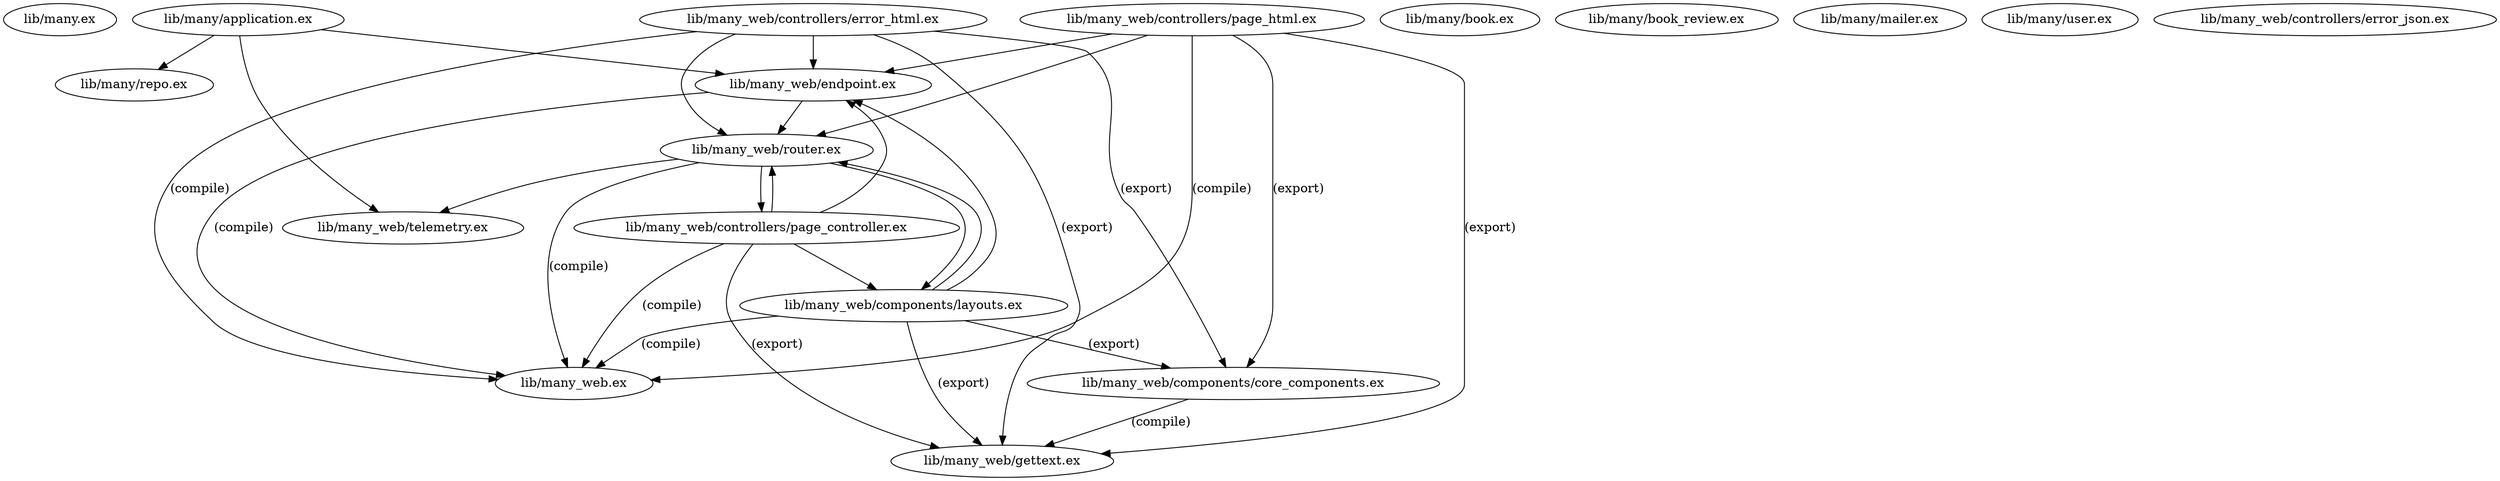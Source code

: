 digraph "xref graph" {
  "lib/many.ex"
  "lib/many/application.ex"
  "lib/many/application.ex" -> "lib/many/repo.ex"
  "lib/many/application.ex" -> "lib/many_web/endpoint.ex"
  "lib/many_web/endpoint.ex" -> "lib/many_web.ex" [label="(compile)"]
  "lib/many_web/endpoint.ex" -> "lib/many_web/router.ex"
  "lib/many_web/router.ex" -> "lib/many_web.ex" [label="(compile)"]
  "lib/many_web/router.ex" -> "lib/many_web/components/layouts.ex"
  "lib/many_web/components/layouts.ex" -> "lib/many_web.ex" [label="(compile)"]
  "lib/many_web/components/layouts.ex" -> "lib/many_web/components/core_components.ex" [label="(export)"]
  "lib/many_web/components/core_components.ex" -> "lib/many_web/gettext.ex" [label="(compile)"]
  "lib/many_web/components/layouts.ex" -> "lib/many_web/endpoint.ex"
  "lib/many_web/components/layouts.ex" -> "lib/many_web/gettext.ex" [label="(export)"]
  "lib/many_web/components/layouts.ex" -> "lib/many_web/router.ex"
  "lib/many_web/router.ex" -> "lib/many_web/controllers/page_controller.ex"
  "lib/many_web/controllers/page_controller.ex" -> "lib/many_web.ex" [label="(compile)"]
  "lib/many_web/controllers/page_controller.ex" -> "lib/many_web/components/layouts.ex"
  "lib/many_web/controllers/page_controller.ex" -> "lib/many_web/endpoint.ex"
  "lib/many_web/controllers/page_controller.ex" -> "lib/many_web/gettext.ex" [label="(export)"]
  "lib/many_web/controllers/page_controller.ex" -> "lib/many_web/router.ex"
  "lib/many_web/router.ex" -> "lib/many_web/telemetry.ex"
  "lib/many/application.ex" -> "lib/many_web/telemetry.ex"
  "lib/many/book.ex"
  "lib/many/book_review.ex"
  "lib/many/mailer.ex"
  "lib/many/repo.ex"
  "lib/many/user.ex"
  "lib/many_web.ex"
  "lib/many_web/components/core_components.ex"
  "lib/many_web/components/layouts.ex"
  "lib/many_web/controllers/error_html.ex"
  "lib/many_web/controllers/error_html.ex" -> "lib/many_web.ex" [label="(compile)"]
  "lib/many_web/controllers/error_html.ex" -> "lib/many_web/components/core_components.ex" [label="(export)"]
  "lib/many_web/controllers/error_html.ex" -> "lib/many_web/endpoint.ex"
  "lib/many_web/controllers/error_html.ex" -> "lib/many_web/gettext.ex" [label="(export)"]
  "lib/many_web/controllers/error_html.ex" -> "lib/many_web/router.ex"
  "lib/many_web/controllers/error_json.ex"
  "lib/many_web/controllers/page_controller.ex"
  "lib/many_web/controllers/page_html.ex"
  "lib/many_web/controllers/page_html.ex" -> "lib/many_web.ex" [label="(compile)"]
  "lib/many_web/controllers/page_html.ex" -> "lib/many_web/components/core_components.ex" [label="(export)"]
  "lib/many_web/controllers/page_html.ex" -> "lib/many_web/endpoint.ex"
  "lib/many_web/controllers/page_html.ex" -> "lib/many_web/gettext.ex" [label="(export)"]
  "lib/many_web/controllers/page_html.ex" -> "lib/many_web/router.ex"
  "lib/many_web/endpoint.ex"
  "lib/many_web/gettext.ex"
  "lib/many_web/router.ex"
  "lib/many_web/telemetry.ex"
}

